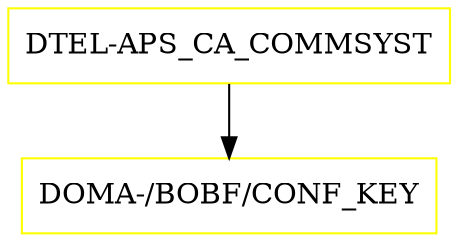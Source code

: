 digraph G {
  "DTEL-APS_CA_COMMSYST" [shape=box,color=yellow];
  "DOMA-/BOBF/CONF_KEY" [shape=box,color=yellow,URL="./DOMA_%23BOBF%23CONF_KEY.html"];
  "DTEL-APS_CA_COMMSYST" -> "DOMA-/BOBF/CONF_KEY";
}
